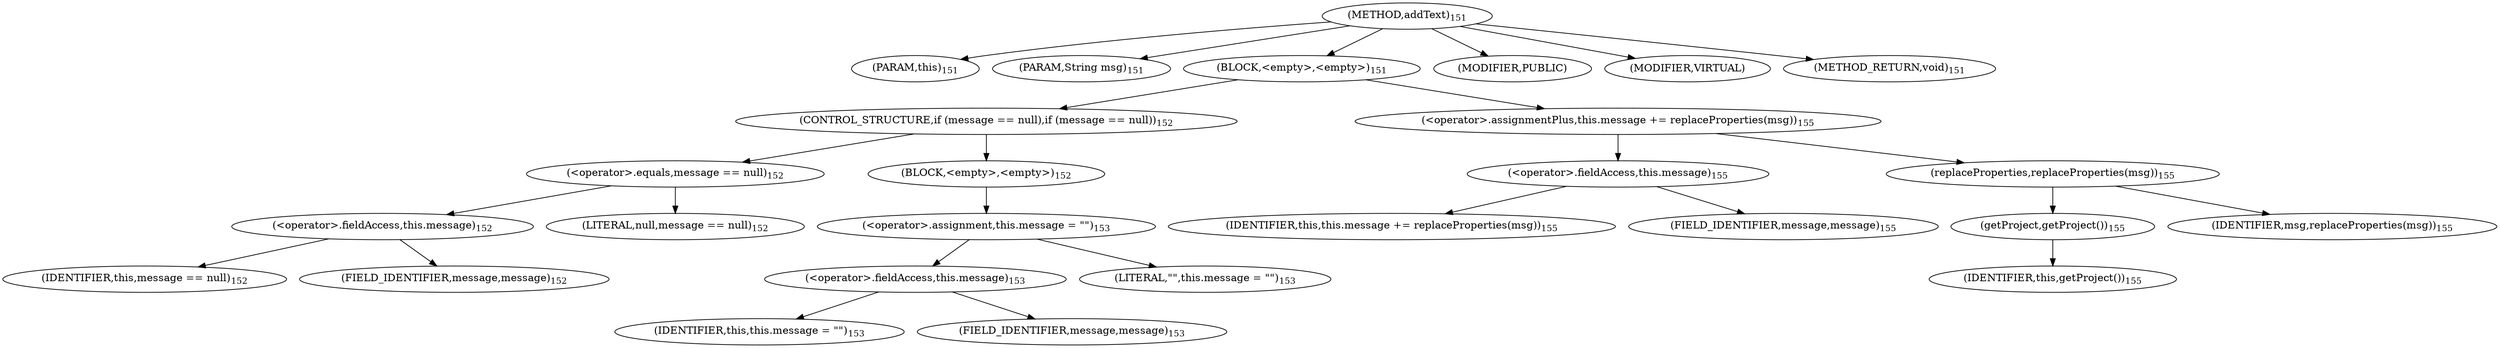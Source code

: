 digraph "addText" {  
"302" [label = <(METHOD,addText)<SUB>151</SUB>> ]
"21" [label = <(PARAM,this)<SUB>151</SUB>> ]
"303" [label = <(PARAM,String msg)<SUB>151</SUB>> ]
"304" [label = <(BLOCK,&lt;empty&gt;,&lt;empty&gt;)<SUB>151</SUB>> ]
"305" [label = <(CONTROL_STRUCTURE,if (message == null),if (message == null))<SUB>152</SUB>> ]
"306" [label = <(&lt;operator&gt;.equals,message == null)<SUB>152</SUB>> ]
"307" [label = <(&lt;operator&gt;.fieldAccess,this.message)<SUB>152</SUB>> ]
"308" [label = <(IDENTIFIER,this,message == null)<SUB>152</SUB>> ]
"309" [label = <(FIELD_IDENTIFIER,message,message)<SUB>152</SUB>> ]
"310" [label = <(LITERAL,null,message == null)<SUB>152</SUB>> ]
"311" [label = <(BLOCK,&lt;empty&gt;,&lt;empty&gt;)<SUB>152</SUB>> ]
"312" [label = <(&lt;operator&gt;.assignment,this.message = &quot;&quot;)<SUB>153</SUB>> ]
"313" [label = <(&lt;operator&gt;.fieldAccess,this.message)<SUB>153</SUB>> ]
"314" [label = <(IDENTIFIER,this,this.message = &quot;&quot;)<SUB>153</SUB>> ]
"315" [label = <(FIELD_IDENTIFIER,message,message)<SUB>153</SUB>> ]
"316" [label = <(LITERAL,&quot;&quot;,this.message = &quot;&quot;)<SUB>153</SUB>> ]
"317" [label = <(&lt;operator&gt;.assignmentPlus,this.message += replaceProperties(msg))<SUB>155</SUB>> ]
"318" [label = <(&lt;operator&gt;.fieldAccess,this.message)<SUB>155</SUB>> ]
"319" [label = <(IDENTIFIER,this,this.message += replaceProperties(msg))<SUB>155</SUB>> ]
"320" [label = <(FIELD_IDENTIFIER,message,message)<SUB>155</SUB>> ]
"321" [label = <(replaceProperties,replaceProperties(msg))<SUB>155</SUB>> ]
"322" [label = <(getProject,getProject())<SUB>155</SUB>> ]
"20" [label = <(IDENTIFIER,this,getProject())<SUB>155</SUB>> ]
"323" [label = <(IDENTIFIER,msg,replaceProperties(msg))<SUB>155</SUB>> ]
"324" [label = <(MODIFIER,PUBLIC)> ]
"325" [label = <(MODIFIER,VIRTUAL)> ]
"326" [label = <(METHOD_RETURN,void)<SUB>151</SUB>> ]
  "302" -> "21" 
  "302" -> "303" 
  "302" -> "304" 
  "302" -> "324" 
  "302" -> "325" 
  "302" -> "326" 
  "304" -> "305" 
  "304" -> "317" 
  "305" -> "306" 
  "305" -> "311" 
  "306" -> "307" 
  "306" -> "310" 
  "307" -> "308" 
  "307" -> "309" 
  "311" -> "312" 
  "312" -> "313" 
  "312" -> "316" 
  "313" -> "314" 
  "313" -> "315" 
  "317" -> "318" 
  "317" -> "321" 
  "318" -> "319" 
  "318" -> "320" 
  "321" -> "322" 
  "321" -> "323" 
  "322" -> "20" 
}
